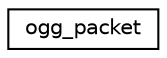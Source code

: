 digraph "Graphical Class Hierarchy"
{
 // LATEX_PDF_SIZE
  edge [fontname="Helvetica",fontsize="10",labelfontname="Helvetica",labelfontsize="10"];
  node [fontname="Helvetica",fontsize="10",shape=record];
  rankdir="LR";
  Node0 [label="ogg_packet",height=0.2,width=0.4,color="black", fillcolor="white", style="filled",URL="$de/d24/structogg__packet.html",tooltip=" "];
}

